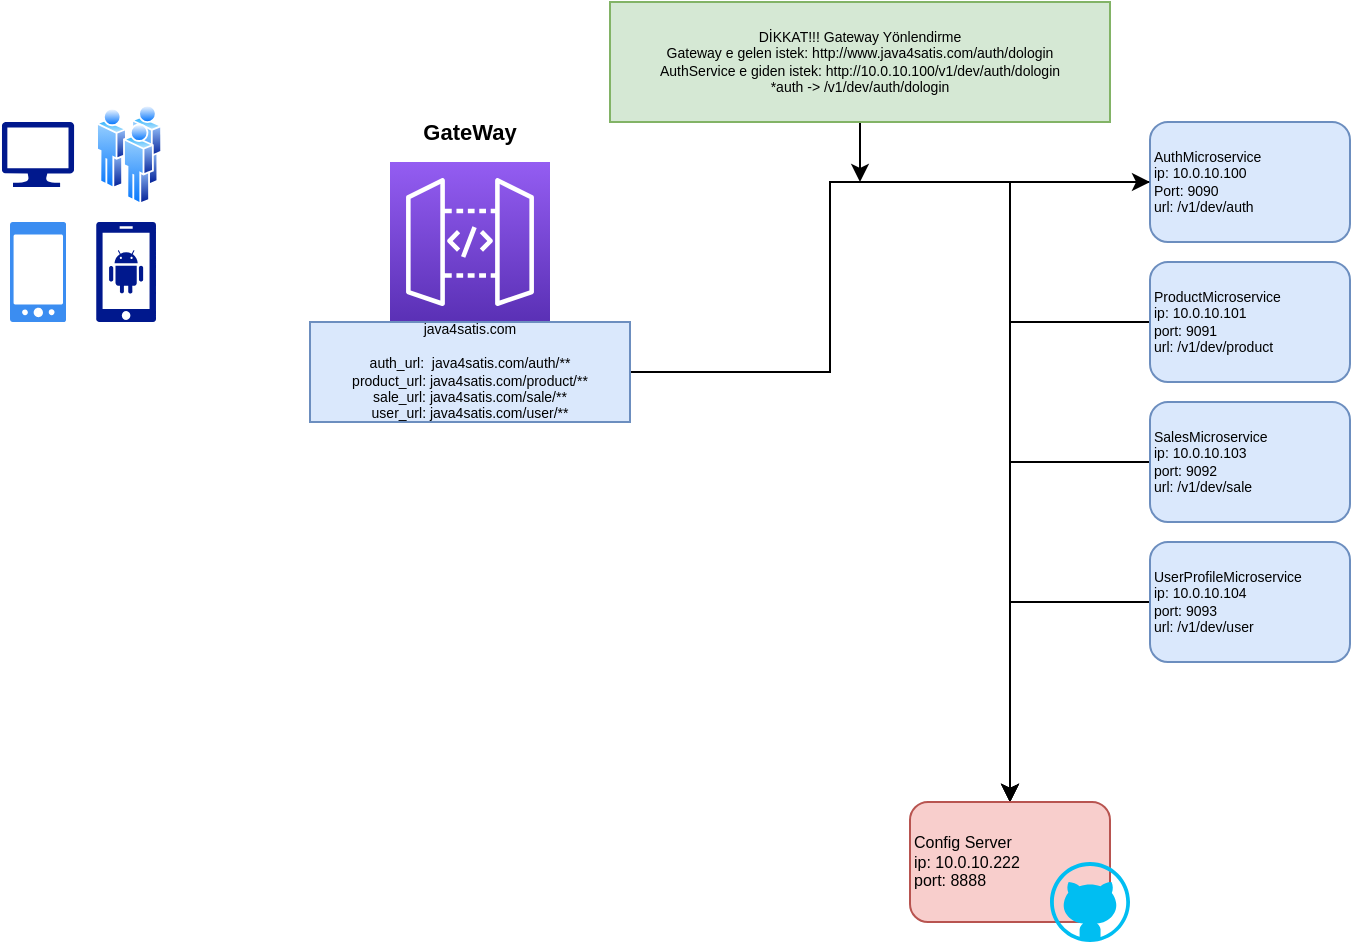 <mxfile version="20.8.3" type="device"><diagram id="bET41vF8pjAHyaXK_Z36" name="Sayfa -1"><mxGraphModel dx="503" dy="275" grid="1" gridSize="10" guides="1" tooltips="1" connect="1" arrows="1" fold="1" page="1" pageScale="1" pageWidth="1300" pageHeight="1300" math="0" shadow="0"><root><mxCell id="0"/><mxCell id="1" parent="0"/><mxCell id="fda551Hz8hQAzKtY1wcB-10" style="edgeStyle=orthogonalEdgeStyle;rounded=0;orthogonalLoop=1;jettySize=auto;html=1;fontSize=7;" edge="1" parent="1" source="fda551Hz8hQAzKtY1wcB-1" target="fda551Hz8hQAzKtY1wcB-6"><mxGeometry relative="1" as="geometry"/></mxCell><mxCell id="fda551Hz8hQAzKtY1wcB-1" value="&lt;font style=&quot;font-size: 7px;&quot;&gt;AuthMicroservice&lt;br style=&quot;font-size: 7px;&quot;&gt;ip: 10.0.10.100&lt;br style=&quot;font-size: 7px;&quot;&gt;Port: 9090&lt;br style=&quot;font-size: 7px;&quot;&gt;url:&amp;nbsp;/v1/dev/auth&lt;br style=&quot;font-size: 7px;&quot;&gt;&lt;/font&gt;" style="rounded=1;whiteSpace=wrap;html=1;fillColor=#dae8fc;strokeColor=#6c8ebf;align=left;container=1;fontSize=7;horizontal=1;" vertex="1" parent="1"><mxGeometry x="750" y="170" width="100" height="60" as="geometry"/></mxCell><mxCell id="fda551Hz8hQAzKtY1wcB-9" style="edgeStyle=orthogonalEdgeStyle;rounded=0;orthogonalLoop=1;jettySize=auto;html=1;entryX=0.5;entryY=0;entryDx=0;entryDy=0;fontSize=7;" edge="1" parent="1" source="fda551Hz8hQAzKtY1wcB-3" target="fda551Hz8hQAzKtY1wcB-6"><mxGeometry relative="1" as="geometry"/></mxCell><mxCell id="fda551Hz8hQAzKtY1wcB-3" value="&lt;font style=&quot;font-size: 7px;&quot;&gt;ProductMicroservice&lt;br style=&quot;font-size: 7px;&quot;&gt;ip: 10.0.10.101&lt;br style=&quot;font-size: 7px;&quot;&gt;port: 9091&lt;br style=&quot;font-size: 7px;&quot;&gt;url:&amp;nbsp;/v1/dev/product&lt;br style=&quot;font-size: 7px;&quot;&gt;&lt;/font&gt;" style="rounded=1;whiteSpace=wrap;html=1;fillColor=#dae8fc;strokeColor=#6c8ebf;align=left;container=1;fontSize=7;" vertex="1" parent="1"><mxGeometry x="750" y="240" width="100" height="60" as="geometry"/></mxCell><mxCell id="fda551Hz8hQAzKtY1wcB-8" style="edgeStyle=orthogonalEdgeStyle;rounded=0;orthogonalLoop=1;jettySize=auto;html=1;entryX=0.5;entryY=0;entryDx=0;entryDy=0;fontSize=7;" edge="1" parent="1" source="fda551Hz8hQAzKtY1wcB-4" target="fda551Hz8hQAzKtY1wcB-6"><mxGeometry relative="1" as="geometry"/></mxCell><mxCell id="fda551Hz8hQAzKtY1wcB-4" value="&lt;font style=&quot;font-size: 7px;&quot;&gt;SalesMicroservice&lt;br style=&quot;font-size: 7px;&quot;&gt;ip: 10.0.10.103&lt;br style=&quot;font-size: 7px;&quot;&gt;port: 9092&lt;br style=&quot;font-size: 7px;&quot;&gt;url:&amp;nbsp;/v1/dev/sale&lt;br style=&quot;font-size: 7px;&quot;&gt;&lt;/font&gt;" style="rounded=1;whiteSpace=wrap;html=1;fillColor=#dae8fc;strokeColor=#6c8ebf;align=left;container=1;fontSize=7;" vertex="1" parent="1"><mxGeometry x="750" y="310" width="100" height="60" as="geometry"/></mxCell><mxCell id="fda551Hz8hQAzKtY1wcB-7" style="edgeStyle=orthogonalEdgeStyle;rounded=0;orthogonalLoop=1;jettySize=auto;html=1;entryX=0.5;entryY=0;entryDx=0;entryDy=0;fontSize=7;" edge="1" parent="1" source="fda551Hz8hQAzKtY1wcB-5" target="fda551Hz8hQAzKtY1wcB-6"><mxGeometry relative="1" as="geometry"/></mxCell><mxCell id="fda551Hz8hQAzKtY1wcB-5" value="&lt;font style=&quot;font-size: 7px;&quot;&gt;UserProfileMicroservice&lt;br style=&quot;font-size: 7px;&quot;&gt;ip: 10.0.10.104&lt;br style=&quot;font-size: 7px;&quot;&gt;port: 9093&lt;br style=&quot;font-size: 7px;&quot;&gt;url:&amp;nbsp;/v1/dev/user&lt;br style=&quot;font-size: 7px;&quot;&gt;&lt;/font&gt;" style="rounded=1;whiteSpace=wrap;html=1;fillColor=#dae8fc;strokeColor=#6c8ebf;align=left;container=1;fontSize=7;" vertex="1" parent="1"><mxGeometry x="750" y="380" width="100" height="60" as="geometry"/></mxCell><mxCell id="fda551Hz8hQAzKtY1wcB-12" value="" style="group" vertex="1" connectable="0" parent="1"><mxGeometry x="630" y="510" width="110" height="70" as="geometry"/></mxCell><mxCell id="fda551Hz8hQAzKtY1wcB-6" value="&lt;font style=&quot;font-size: 8px;&quot;&gt;Config Server&lt;br style=&quot;font-size: 8px;&quot;&gt;ip: 10.0.10.222&lt;br&gt;port: 8888&lt;br style=&quot;font-size: 8px;&quot;&gt;&lt;/font&gt;" style="rounded=1;whiteSpace=wrap;html=1;fillColor=#f8cecc;strokeColor=#b85450;align=left;container=1;fontSize=8;" vertex="1" parent="fda551Hz8hQAzKtY1wcB-12"><mxGeometry width="100" height="60" as="geometry"/></mxCell><mxCell id="fda551Hz8hQAzKtY1wcB-11" value="" style="verticalLabelPosition=bottom;html=1;verticalAlign=top;align=center;strokeColor=none;fillColor=#00BEF2;shape=mxgraph.azure.github_code;pointerEvents=1;fontSize=7;" vertex="1" parent="fda551Hz8hQAzKtY1wcB-12"><mxGeometry x="70" y="30" width="40" height="40" as="geometry"/></mxCell><mxCell id="fda551Hz8hQAzKtY1wcB-13" value="" style="sketch=0;points=[[0,0,0],[0.25,0,0],[0.5,0,0],[0.75,0,0],[1,0,0],[0,1,0],[0.25,1,0],[0.5,1,0],[0.75,1,0],[1,1,0],[0,0.25,0],[0,0.5,0],[0,0.75,0],[1,0.25,0],[1,0.5,0],[1,0.75,0]];outlineConnect=0;fontColor=#232F3E;gradientColor=#945DF2;gradientDirection=north;fillColor=#5A30B5;strokeColor=#ffffff;dashed=0;verticalLabelPosition=bottom;verticalAlign=top;align=center;html=1;fontSize=12;fontStyle=0;aspect=fixed;shape=mxgraph.aws4.resourceIcon;resIcon=mxgraph.aws4.api_gateway;" vertex="1" parent="1"><mxGeometry x="370" y="190" width="80" height="80" as="geometry"/></mxCell><mxCell id="fda551Hz8hQAzKtY1wcB-14" value="GateWay" style="text;html=1;strokeColor=none;fillColor=none;align=center;verticalAlign=middle;whiteSpace=wrap;rounded=0;fontSize=11;fontStyle=1" vertex="1" parent="1"><mxGeometry x="380" y="160" width="60" height="30" as="geometry"/></mxCell><mxCell id="fda551Hz8hQAzKtY1wcB-15" value="" style="sketch=0;aspect=fixed;pointerEvents=1;shadow=0;dashed=0;html=1;strokeColor=none;labelPosition=center;verticalLabelPosition=bottom;verticalAlign=top;align=center;fillColor=#00188D;shape=mxgraph.azure.computer;fontSize=11;" vertex="1" parent="1"><mxGeometry x="175.94" y="170" width="36.11" height="32.5" as="geometry"/></mxCell><mxCell id="fda551Hz8hQAzKtY1wcB-16" value="" style="sketch=0;aspect=fixed;pointerEvents=1;shadow=0;dashed=0;html=1;strokeColor=none;labelPosition=center;verticalLabelPosition=bottom;verticalAlign=top;align=center;fillColor=#00188D;shape=mxgraph.mscae.enterprise.android_phone;fontSize=11;" vertex="1" parent="1"><mxGeometry x="223.06" y="220" width="30" height="50" as="geometry"/></mxCell><mxCell id="fda551Hz8hQAzKtY1wcB-17" value="" style="sketch=0;html=1;aspect=fixed;strokeColor=none;shadow=0;align=center;verticalAlign=top;fillColor=#3B8DF1;shape=mxgraph.gcp2.phone_android;fontSize=11;" vertex="1" parent="1"><mxGeometry x="180" y="220" width="28" height="50" as="geometry"/></mxCell><mxCell id="fda551Hz8hQAzKtY1wcB-18" value="" style="aspect=fixed;perimeter=ellipsePerimeter;html=1;align=center;shadow=0;dashed=0;spacingTop=3;image;image=img/lib/active_directory/users.svg;fontSize=11;" vertex="1" parent="1"><mxGeometry x="223.06" y="161.25" width="33" height="50" as="geometry"/></mxCell><mxCell id="fda551Hz8hQAzKtY1wcB-20" style="edgeStyle=orthogonalEdgeStyle;rounded=0;orthogonalLoop=1;jettySize=auto;html=1;entryX=0;entryY=0.5;entryDx=0;entryDy=0;fontSize=7;" edge="1" parent="1" source="fda551Hz8hQAzKtY1wcB-19" target="fda551Hz8hQAzKtY1wcB-1"><mxGeometry relative="1" as="geometry"><Array as="points"><mxPoint x="590" y="295"/><mxPoint x="590" y="200"/></Array></mxGeometry></mxCell><mxCell id="fda551Hz8hQAzKtY1wcB-19" value="java4satis.com&lt;br style=&quot;font-size: 7px;&quot;&gt;&lt;br style=&quot;font-size: 7px;&quot;&gt;auth_url:&amp;nbsp; java4satis.com/auth/**&lt;br style=&quot;font-size: 7px;&quot;&gt;product_url: java4satis.com/product/**&lt;br style=&quot;font-size: 7px;&quot;&gt;sale_url: java4satis.com/sale/**&lt;br style=&quot;font-size: 7px;&quot;&gt;user_url: java4satis.com/user/**" style="text;html=1;strokeColor=#6c8ebf;fillColor=#dae8fc;align=center;verticalAlign=middle;whiteSpace=wrap;rounded=0;fontSize=7;" vertex="1" parent="1"><mxGeometry x="330" y="270" width="160" height="50" as="geometry"/></mxCell><mxCell id="fda551Hz8hQAzKtY1wcB-22" style="edgeStyle=orthogonalEdgeStyle;rounded=0;orthogonalLoop=1;jettySize=auto;html=1;fontSize=7;" edge="1" parent="1" source="fda551Hz8hQAzKtY1wcB-21"><mxGeometry relative="1" as="geometry"><mxPoint x="605" y="200" as="targetPoint"/></mxGeometry></mxCell><mxCell id="fda551Hz8hQAzKtY1wcB-21" value="DİKKAT!!! Gateway Yönlendirme&lt;br&gt;Gateway e gelen istek: http://www.java4satis.com/auth/dologin&lt;br&gt;AuthService e giden istek: http://10.0.10.100/v1/dev/auth/dologin&lt;br&gt;*auth -&amp;gt; /v1/dev/auth/dologin" style="text;html=1;strokeColor=#82b366;fillColor=#d5e8d4;align=center;verticalAlign=middle;whiteSpace=wrap;rounded=0;fontSize=7;" vertex="1" parent="1"><mxGeometry x="480" y="110" width="250" height="60" as="geometry"/></mxCell></root></mxGraphModel></diagram></mxfile>